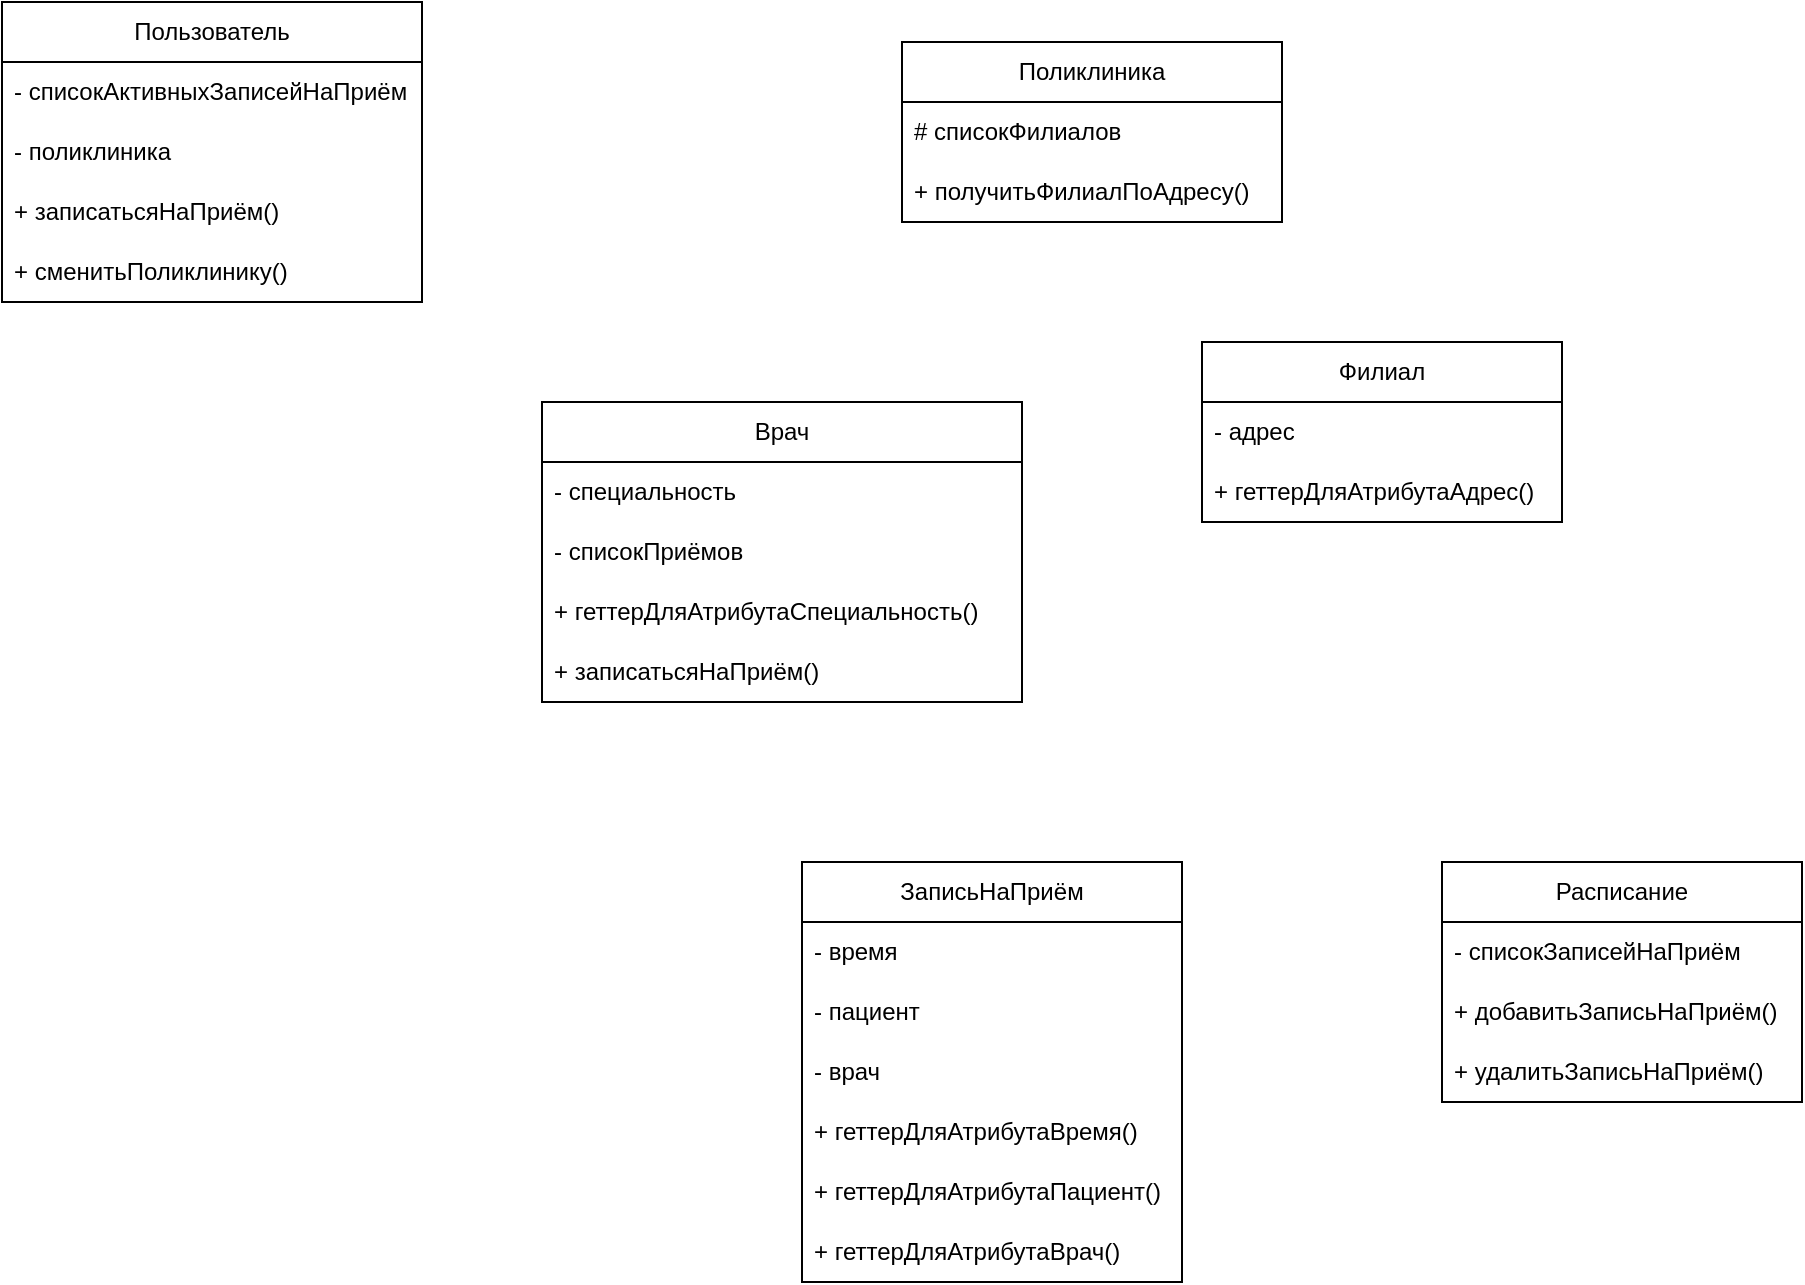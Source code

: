<mxfile version="26.2.5">
  <diagram name="Страница — 1" id="pMFf98c1z_oLqp8s7Col">
    <mxGraphModel dx="1500" dy="1000" grid="1" gridSize="10" guides="1" tooltips="1" connect="1" arrows="1" fold="1" page="1" pageScale="1" pageWidth="1100" pageHeight="850" math="0" shadow="0">
      <root>
        <mxCell id="0" />
        <mxCell id="1" parent="0" />
        <mxCell id="Q0czgJnbwS5Su2IYvqxh-1" value="Врач" style="swimlane;fontStyle=0;childLayout=stackLayout;horizontal=1;startSize=30;horizontalStack=0;resizeParent=1;resizeParentMax=0;resizeLast=0;collapsible=1;marginBottom=0;whiteSpace=wrap;html=1;" parent="1" vertex="1">
          <mxGeometry x="380" y="220" width="240" height="150" as="geometry" />
        </mxCell>
        <mxCell id="Q0czgJnbwS5Su2IYvqxh-2" value="- специальность" style="text;strokeColor=none;fillColor=none;align=left;verticalAlign=middle;spacingLeft=4;spacingRight=4;overflow=hidden;points=[[0,0.5],[1,0.5]];portConstraint=eastwest;rotatable=0;whiteSpace=wrap;html=1;" parent="Q0czgJnbwS5Su2IYvqxh-1" vertex="1">
          <mxGeometry y="30" width="240" height="30" as="geometry" />
        </mxCell>
        <mxCell id="5usdwrtkrDACO3rNz_Sn-1" value="- списокПриёмов" style="text;strokeColor=none;fillColor=none;align=left;verticalAlign=middle;spacingLeft=4;spacingRight=4;overflow=hidden;points=[[0,0.5],[1,0.5]];portConstraint=eastwest;rotatable=0;whiteSpace=wrap;html=1;" vertex="1" parent="Q0czgJnbwS5Su2IYvqxh-1">
          <mxGeometry y="60" width="240" height="30" as="geometry" />
        </mxCell>
        <mxCell id="Q0czgJnbwS5Su2IYvqxh-23" value="+ геттерДляАтрибутаСпециальность()" style="text;strokeColor=none;fillColor=none;align=left;verticalAlign=middle;spacingLeft=4;spacingRight=4;overflow=hidden;points=[[0,0.5],[1,0.5]];portConstraint=eastwest;rotatable=0;whiteSpace=wrap;html=1;" parent="Q0czgJnbwS5Su2IYvqxh-1" vertex="1">
          <mxGeometry y="90" width="240" height="30" as="geometry" />
        </mxCell>
        <mxCell id="5usdwrtkrDACO3rNz_Sn-7" value="+ записатьсяНаПриём()" style="text;strokeColor=none;fillColor=none;align=left;verticalAlign=middle;spacingLeft=4;spacingRight=4;overflow=hidden;points=[[0,0.5],[1,0.5]];portConstraint=eastwest;rotatable=0;whiteSpace=wrap;html=1;" vertex="1" parent="Q0czgJnbwS5Su2IYvqxh-1">
          <mxGeometry y="120" width="240" height="30" as="geometry" />
        </mxCell>
        <mxCell id="Q0czgJnbwS5Su2IYvqxh-6" value="Расписание" style="swimlane;fontStyle=0;childLayout=stackLayout;horizontal=1;startSize=30;horizontalStack=0;resizeParent=1;resizeParentMax=0;resizeLast=0;collapsible=1;marginBottom=0;whiteSpace=wrap;html=1;" parent="1" vertex="1">
          <mxGeometry x="830" y="450" width="180" height="120" as="geometry" />
        </mxCell>
        <mxCell id="Q0czgJnbwS5Su2IYvqxh-7" value="- списокЗаписейНаПриём" style="text;strokeColor=none;fillColor=none;align=left;verticalAlign=middle;spacingLeft=4;spacingRight=4;overflow=hidden;points=[[0,0.5],[1,0.5]];portConstraint=eastwest;rotatable=0;whiteSpace=wrap;html=1;" parent="Q0czgJnbwS5Su2IYvqxh-6" vertex="1">
          <mxGeometry y="30" width="180" height="30" as="geometry" />
        </mxCell>
        <mxCell id="Q0czgJnbwS5Su2IYvqxh-8" value="+ добавитьЗаписьНаПриём()" style="text;strokeColor=none;fillColor=none;align=left;verticalAlign=middle;spacingLeft=4;spacingRight=4;overflow=hidden;points=[[0,0.5],[1,0.5]];portConstraint=eastwest;rotatable=0;whiteSpace=wrap;html=1;" parent="Q0czgJnbwS5Su2IYvqxh-6" vertex="1">
          <mxGeometry y="60" width="180" height="30" as="geometry" />
        </mxCell>
        <mxCell id="Q0czgJnbwS5Su2IYvqxh-9" value="+ удалитьЗаписьНаПриём()" style="text;strokeColor=none;fillColor=none;align=left;verticalAlign=middle;spacingLeft=4;spacingRight=4;overflow=hidden;points=[[0,0.5],[1,0.5]];portConstraint=eastwest;rotatable=0;whiteSpace=wrap;html=1;" parent="Q0czgJnbwS5Su2IYvqxh-6" vertex="1">
          <mxGeometry y="90" width="180" height="30" as="geometry" />
        </mxCell>
        <mxCell id="Q0czgJnbwS5Su2IYvqxh-10" value="Пользователь" style="swimlane;fontStyle=0;childLayout=stackLayout;horizontal=1;startSize=30;horizontalStack=0;resizeParent=1;resizeParentMax=0;resizeLast=0;collapsible=1;marginBottom=0;whiteSpace=wrap;html=1;" parent="1" vertex="1">
          <mxGeometry x="110" y="20" width="210" height="150" as="geometry" />
        </mxCell>
        <mxCell id="Q0czgJnbwS5Su2IYvqxh-11" value="- списокАктивныхЗаписейНаПриём" style="text;strokeColor=none;fillColor=none;align=left;verticalAlign=middle;spacingLeft=4;spacingRight=4;overflow=hidden;points=[[0,0.5],[1,0.5]];portConstraint=eastwest;rotatable=0;whiteSpace=wrap;html=1;" parent="Q0czgJnbwS5Su2IYvqxh-10" vertex="1">
          <mxGeometry y="30" width="210" height="30" as="geometry" />
        </mxCell>
        <mxCell id="Q0czgJnbwS5Su2IYvqxh-13" value="- поликлиника" style="text;strokeColor=none;fillColor=none;align=left;verticalAlign=middle;spacingLeft=4;spacingRight=4;overflow=hidden;points=[[0,0.5],[1,0.5]];portConstraint=eastwest;rotatable=0;whiteSpace=wrap;html=1;" parent="Q0czgJnbwS5Su2IYvqxh-10" vertex="1">
          <mxGeometry y="60" width="210" height="30" as="geometry" />
        </mxCell>
        <mxCell id="Q0czgJnbwS5Su2IYvqxh-12" value="+ записатьсяНаПриём()" style="text;strokeColor=none;fillColor=none;align=left;verticalAlign=middle;spacingLeft=4;spacingRight=4;overflow=hidden;points=[[0,0.5],[1,0.5]];portConstraint=eastwest;rotatable=0;whiteSpace=wrap;html=1;" parent="Q0czgJnbwS5Su2IYvqxh-10" vertex="1">
          <mxGeometry y="90" width="210" height="30" as="geometry" />
        </mxCell>
        <mxCell id="Q0czgJnbwS5Su2IYvqxh-32" value="+ сменитьПоликлинику()" style="text;strokeColor=none;fillColor=none;align=left;verticalAlign=middle;spacingLeft=4;spacingRight=4;overflow=hidden;points=[[0,0.5],[1,0.5]];portConstraint=eastwest;rotatable=0;whiteSpace=wrap;html=1;" parent="Q0czgJnbwS5Su2IYvqxh-10" vertex="1">
          <mxGeometry y="120" width="210" height="30" as="geometry" />
        </mxCell>
        <mxCell id="Q0czgJnbwS5Su2IYvqxh-18" value="ЗаписьНаПриём" style="swimlane;fontStyle=0;childLayout=stackLayout;horizontal=1;startSize=30;horizontalStack=0;resizeParent=1;resizeParentMax=0;resizeLast=0;collapsible=1;marginBottom=0;whiteSpace=wrap;html=1;" parent="1" vertex="1">
          <mxGeometry x="510" y="450" width="190" height="210" as="geometry" />
        </mxCell>
        <mxCell id="Q0czgJnbwS5Su2IYvqxh-19" value="- время" style="text;strokeColor=none;fillColor=none;align=left;verticalAlign=middle;spacingLeft=4;spacingRight=4;overflow=hidden;points=[[0,0.5],[1,0.5]];portConstraint=eastwest;rotatable=0;whiteSpace=wrap;html=1;" parent="Q0czgJnbwS5Su2IYvqxh-18" vertex="1">
          <mxGeometry y="30" width="190" height="30" as="geometry" />
        </mxCell>
        <mxCell id="5usdwrtkrDACO3rNz_Sn-2" value="- пациент" style="text;strokeColor=none;fillColor=none;align=left;verticalAlign=middle;spacingLeft=4;spacingRight=4;overflow=hidden;points=[[0,0.5],[1,0.5]];portConstraint=eastwest;rotatable=0;whiteSpace=wrap;html=1;" vertex="1" parent="Q0czgJnbwS5Su2IYvqxh-18">
          <mxGeometry y="60" width="190" height="30" as="geometry" />
        </mxCell>
        <mxCell id="5usdwrtkrDACO3rNz_Sn-3" value="- врач" style="text;strokeColor=none;fillColor=none;align=left;verticalAlign=middle;spacingLeft=4;spacingRight=4;overflow=hidden;points=[[0,0.5],[1,0.5]];portConstraint=eastwest;rotatable=0;whiteSpace=wrap;html=1;" vertex="1" parent="Q0czgJnbwS5Su2IYvqxh-18">
          <mxGeometry y="90" width="190" height="30" as="geometry" />
        </mxCell>
        <mxCell id="Q0czgJnbwS5Su2IYvqxh-20" value="+ геттерДляАтрибутаВремя()" style="text;strokeColor=none;fillColor=none;align=left;verticalAlign=middle;spacingLeft=4;spacingRight=4;overflow=hidden;points=[[0,0.5],[1,0.5]];portConstraint=eastwest;rotatable=0;whiteSpace=wrap;html=1;" parent="Q0czgJnbwS5Su2IYvqxh-18" vertex="1">
          <mxGeometry y="120" width="190" height="30" as="geometry" />
        </mxCell>
        <mxCell id="5usdwrtkrDACO3rNz_Sn-4" value="+ геттерДляАтрибутаПациент()" style="text;strokeColor=none;fillColor=none;align=left;verticalAlign=middle;spacingLeft=4;spacingRight=4;overflow=hidden;points=[[0,0.5],[1,0.5]];portConstraint=eastwest;rotatable=0;whiteSpace=wrap;html=1;" vertex="1" parent="Q0czgJnbwS5Su2IYvqxh-18">
          <mxGeometry y="150" width="190" height="30" as="geometry" />
        </mxCell>
        <mxCell id="5usdwrtkrDACO3rNz_Sn-5" value="+ геттерДляАтрибутаВрач()" style="text;strokeColor=none;fillColor=none;align=left;verticalAlign=middle;spacingLeft=4;spacingRight=4;overflow=hidden;points=[[0,0.5],[1,0.5]];portConstraint=eastwest;rotatable=0;whiteSpace=wrap;html=1;" vertex="1" parent="Q0czgJnbwS5Su2IYvqxh-18">
          <mxGeometry y="180" width="190" height="30" as="geometry" />
        </mxCell>
        <mxCell id="Q0czgJnbwS5Su2IYvqxh-24" value="Поликлиника" style="swimlane;fontStyle=0;childLayout=stackLayout;horizontal=1;startSize=30;horizontalStack=0;resizeParent=1;resizeParentMax=0;resizeLast=0;collapsible=1;marginBottom=0;whiteSpace=wrap;html=1;" parent="1" vertex="1">
          <mxGeometry x="560" y="40" width="190" height="90" as="geometry" />
        </mxCell>
        <mxCell id="Q0czgJnbwS5Su2IYvqxh-25" value="# списокФилиалов" style="text;strokeColor=none;fillColor=none;align=left;verticalAlign=middle;spacingLeft=4;spacingRight=4;overflow=hidden;points=[[0,0.5],[1,0.5]];portConstraint=eastwest;rotatable=0;whiteSpace=wrap;html=1;" parent="Q0czgJnbwS5Su2IYvqxh-24" vertex="1">
          <mxGeometry y="30" width="190" height="30" as="geometry" />
        </mxCell>
        <mxCell id="5usdwrtkrDACO3rNz_Sn-6" value="+ получитьФилиалПоАдресу()" style="text;strokeColor=none;fillColor=none;align=left;verticalAlign=middle;spacingLeft=4;spacingRight=4;overflow=hidden;points=[[0,0.5],[1,0.5]];portConstraint=eastwest;rotatable=0;whiteSpace=wrap;html=1;" vertex="1" parent="Q0czgJnbwS5Su2IYvqxh-24">
          <mxGeometry y="60" width="190" height="30" as="geometry" />
        </mxCell>
        <mxCell id="Q0czgJnbwS5Su2IYvqxh-28" value="Филиал" style="swimlane;fontStyle=0;childLayout=stackLayout;horizontal=1;startSize=30;horizontalStack=0;resizeParent=1;resizeParentMax=0;resizeLast=0;collapsible=1;marginBottom=0;whiteSpace=wrap;html=1;" parent="1" vertex="1">
          <mxGeometry x="710" y="190" width="180" height="90" as="geometry">
            <mxRectangle x="650" y="160" width="80" height="30" as="alternateBounds" />
          </mxGeometry>
        </mxCell>
        <mxCell id="Q0czgJnbwS5Su2IYvqxh-29" value="- адрес" style="text;strokeColor=none;fillColor=none;align=left;verticalAlign=middle;spacingLeft=4;spacingRight=4;overflow=hidden;points=[[0,0.5],[1,0.5]];portConstraint=eastwest;rotatable=0;whiteSpace=wrap;html=1;" parent="Q0czgJnbwS5Su2IYvqxh-28" vertex="1">
          <mxGeometry y="30" width="180" height="30" as="geometry" />
        </mxCell>
        <mxCell id="Q0czgJnbwS5Su2IYvqxh-30" value="+ геттерДляАтрибутаАдрес()" style="text;strokeColor=none;fillColor=none;align=left;verticalAlign=middle;spacingLeft=4;spacingRight=4;overflow=hidden;points=[[0,0.5],[1,0.5]];portConstraint=eastwest;rotatable=0;whiteSpace=wrap;html=1;" parent="Q0czgJnbwS5Su2IYvqxh-28" vertex="1">
          <mxGeometry y="60" width="180" height="30" as="geometry" />
        </mxCell>
      </root>
    </mxGraphModel>
  </diagram>
</mxfile>
